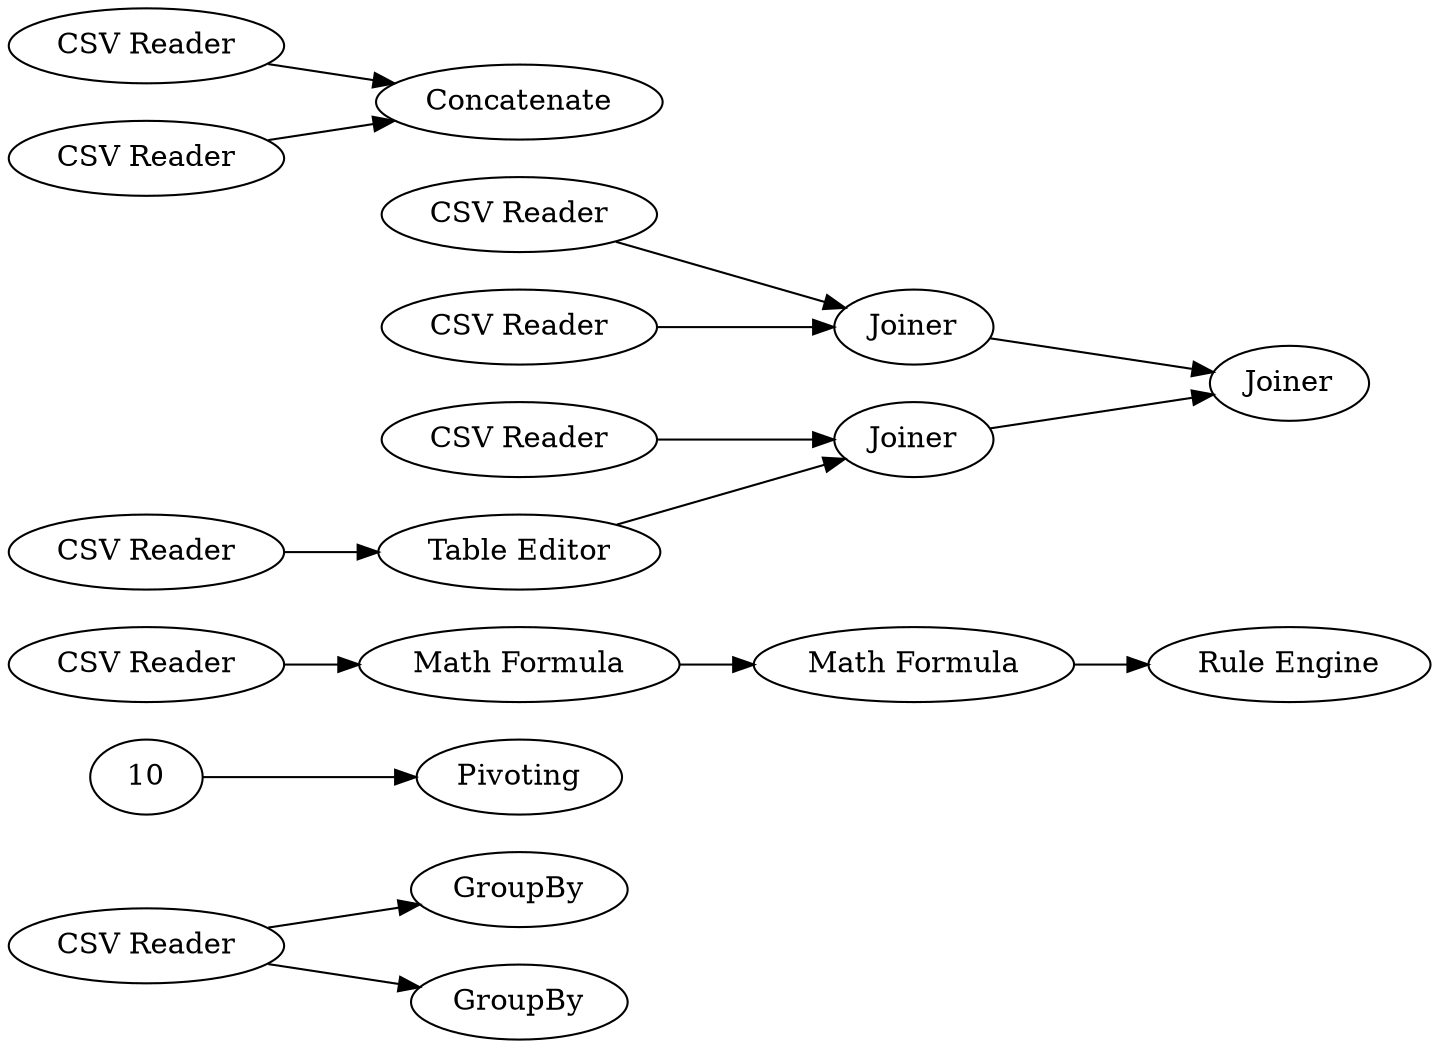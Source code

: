 digraph {
	1 [label="CSV Reader"]
	2 [label=GroupBy]
	3 [label=GroupBy]
	9 [label=Pivoting]
	4 [label="CSV Reader"]
	5 [label="Math Formula"]
	6 [label="Math Formula"]
	7 [label="Rule Engine"]
	11 [label="CSV Reader"]
	12 [label="CSV Reader"]
	13 [label="CSV Reader"]
	14 [label="CSV Reader"]
	15 [label=Joiner]
	16 [label="Table Editor"]
	17 [label=Joiner]
	18 [label=Joiner]
	19 [label="CSV Reader"]
	20 [label="CSV Reader"]
	21 [label=Concatenate]
	4 -> 5
	5 -> 6
	6 -> 7
	1 -> 2
	1 -> 3
	10 -> 9
	11 -> 15
	12 -> 17
	13 -> 15
	14 -> 16
	15 -> 18
	16 -> 17
	17 -> 18
	19 -> 21
	20 -> 21
	rankdir=LR
}
